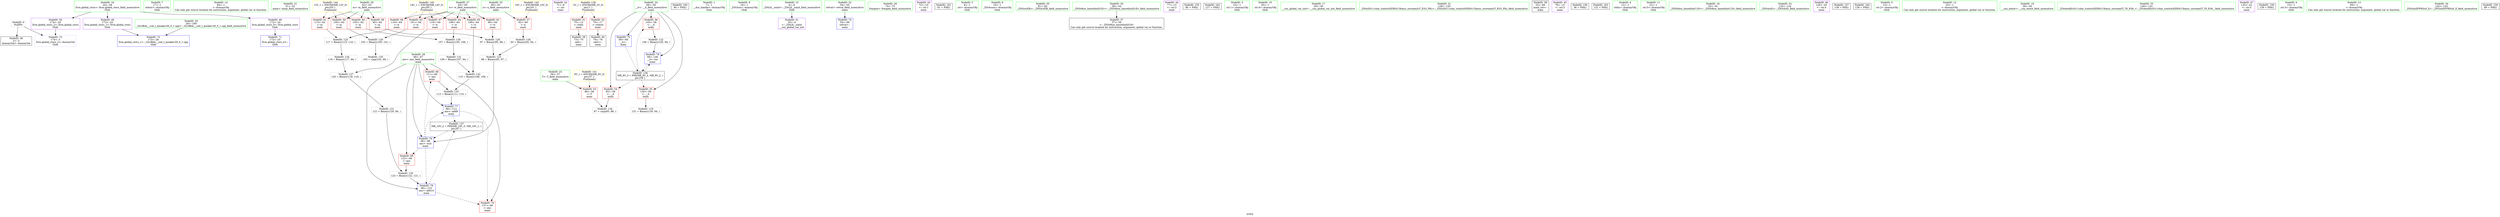 digraph "SVFG" {
	label="SVFG";

	Node0x55c2c11fcaf0 [shape=record,color=grey,label="{NodeID: 0\nNullPtr}"];
	Node0x55c2c11fcaf0 -> Node0x55c2c120fb10[style=solid];
	Node0x55c2c11fcaf0 -> Node0x55c2c1212a90[style=solid];
	Node0x55c2c120e320 [shape=record,color=green,label="{NodeID: 7\n17\<--1\nstdout\<--dummyObj\nGlob }"];
	Node0x55c2c120e750 [shape=record,color=green,label="{NodeID: 14\n94\<--1\n\<--dummyObj\nCan only get source location for instruction, argument, global var or function.}"];
	Node0x55c2c120ed60 [shape=record,color=green,label="{NodeID: 21\n51\<--52\nmain\<--main_field_insensitive\n}"];
	Node0x55c2c120f340 [shape=record,color=green,label="{NodeID: 28\n66\<--67\nans\<--ans_field_insensitive\nmain\n}"];
	Node0x55c2c120f340 -> Node0x55c2c1212620[style=solid];
	Node0x55c2c120f340 -> Node0x55c2c12126f0[style=solid];
	Node0x55c2c120f340 -> Node0x55c2c12127c0[style=solid];
	Node0x55c2c120f340 -> Node0x55c2c1212d30[style=solid];
	Node0x55c2c120f340 -> Node0x55c2c1212e00[style=solid];
	Node0x55c2c120f340 -> Node0x55c2c1212ed0[style=solid];
	Node0x55c2c120fa10 [shape=record,color=green,label="{NodeID: 35\n26\<--168\n_GLOBAL__sub_I_qwaker.00_0_1.cpp\<--_GLOBAL__sub_I_qwaker.00_0_1.cpp_field_insensitive\n}"];
	Node0x55c2c120fa10 -> Node0x55c2c1212990[style=solid];
	Node0x55c2c1215e90 [shape=record,color=grey,label="{NodeID: 125\n117 = Binary(115, 116, )\n}"];
	Node0x55c2c1215e90 -> Node0x55c2c1215d10[style=solid];
	Node0x55c2c1210050 [shape=record,color=purple,label="{NodeID: 42\n71\<--8\n\<--.str\nmain\n}"];
	Node0x55c2c1216910 [shape=record,color=grey,label="{NodeID: 132\n110 = Binary(108, 109, )\n}"];
	Node0x55c2c1216910 -> Node0x55c2c1216a90[style=solid];
	Node0x55c2c1211650 [shape=record,color=purple,label="{NodeID: 49\n173\<--24\nllvm.global_ctors_1\<--llvm.global_ctors\nGlob }"];
	Node0x55c2c1211650 -> Node0x55c2c1212990[style=solid];
	Node0x55c2c121c180 [shape=record,color=yellow,style=double,label="{NodeID: 139\n2V_1 = ENCHI(MR_2V_0)\npts\{1 \}\nFun[main]}"];
	Node0x55c2c121c180 -> Node0x55c2c1211850[style=dashed];
	Node0x55c2c121c180 -> Node0x55c2c1211920[style=dashed];
	Node0x55c2c1211c60 [shape=record,color=red,label="{NodeID: 56\n145\<--58\n\<--__it\nmain\n}"];
	Node0x55c2c1211c60 -> Node0x55c2c1215a10[style=solid];
	Node0x55c2c1212210 [shape=record,color=red,label="{NodeID: 63\n101\<--64\n\<--w\nmain\n}"];
	Node0x55c2c1212210 -> Node0x55c2c1216490[style=solid];
	Node0x55c2c12127c0 [shape=record,color=red,label="{NodeID: 70\n137\<--66\n\<--ans\nmain\n}"];
	Node0x55c2c1222ba0 [shape=record,color=black,label="{NodeID: 160\n90 = PHI()\n}"];
	Node0x55c2c1212e00 [shape=record,color=blue,label="{NodeID: 77\n66\<--112\nans\<--add9\nmain\n}"];
	Node0x55c2c1212e00 -> Node0x55c2c12127c0[style=dashed];
	Node0x55c2c1212e00 -> Node0x55c2c121b780[style=dashed];
	Node0x55c2c11fcc80 [shape=record,color=green,label="{NodeID: 1\n7\<--1\n__dso_handle\<--dummyObj\nGlob }"];
	Node0x55c2c120e3b0 [shape=record,color=green,label="{NodeID: 8\n18\<--1\n_ZSt3cin\<--dummyObj\nGlob }"];
	Node0x55c2c120e820 [shape=record,color=green,label="{NodeID: 15\n4\<--6\n_ZStL8__ioinit\<--_ZStL8__ioinit_field_insensitive\nGlob }"];
	Node0x55c2c120e820 -> Node0x55c2c120ff80[style=solid];
	Node0x55c2c120ee60 [shape=record,color=green,label="{NodeID: 22\n54\<--55\nretval\<--retval_field_insensitive\nmain\n}"];
	Node0x55c2c120ee60 -> Node0x55c2c1212b90[style=solid];
	Node0x55c2c120f410 [shape=record,color=green,label="{NodeID: 29\n74\<--75\nfreopen\<--freopen_field_insensitive\n}"];
	Node0x55c2c1215590 [shape=record,color=grey,label="{NodeID: 119\n131 = Binary(130, 94, )\n}"];
	Node0x55c2c120fb10 [shape=record,color=black,label="{NodeID: 36\n2\<--3\ndummyVal\<--dummyVal\n}"];
	Node0x55c2c1216010 [shape=record,color=grey,label="{NodeID: 126\n93 = Binary(92, 94, )\n}"];
	Node0x55c2c1216010 -> Node0x55c2c1215b90[style=solid];
	Node0x55c2c1210120 [shape=record,color=purple,label="{NodeID: 43\n72\<--10\n\<--.str.1\nmain\n}"];
	Node0x55c2c1216a90 [shape=record,color=grey,label="{NodeID: 133\n112 = Binary(111, 110, )\n}"];
	Node0x55c2c1216a90 -> Node0x55c2c1212e00[style=solid];
	Node0x55c2c1211750 [shape=record,color=purple,label="{NodeID: 50\n174\<--24\nllvm.global_ctors_2\<--llvm.global_ctors\nGlob }"];
	Node0x55c2c1211750 -> Node0x55c2c1212a90[style=solid];
	Node0x55c2c1211d30 [shape=record,color=red,label="{NodeID: 57\n92\<--60\n\<--n\nmain\n}"];
	Node0x55c2c1211d30 -> Node0x55c2c1216010[style=solid];
	Node0x55c2c12122e0 [shape=record,color=red,label="{NodeID: 64\n106\<--64\n\<--w\nmain\n}"];
	Node0x55c2c12122e0 -> Node0x55c2c1216610[style=solid];
	Node0x55c2c1212890 [shape=record,color=blue,label="{NodeID: 71\n172\<--25\nllvm.global_ctors_0\<--\nGlob }"];
	Node0x55c2c1222ca0 [shape=record,color=black,label="{NodeID: 161\n91 = PHI()\n}"];
	Node0x55c2c1212ed0 [shape=record,color=blue,label="{NodeID: 78\n66\<--123\nans\<--add14\nmain\n}"];
	Node0x55c2c1212ed0 -> Node0x55c2c12127c0[style=dashed];
	Node0x55c2c1212ed0 -> Node0x55c2c121b780[style=dashed];
	Node0x55c2c120d8a0 [shape=record,color=green,label="{NodeID: 2\n8\<--1\n.str\<--dummyObj\nGlob }"];
	Node0x55c2c120e440 [shape=record,color=green,label="{NodeID: 9\n19\<--1\n_ZSt4cout\<--dummyObj\nGlob }"];
	Node0x55c2c120e8f0 [shape=record,color=green,label="{NodeID: 16\n24\<--28\nllvm.global_ctors\<--llvm.global_ctors_field_insensitive\nGlob }"];
	Node0x55c2c120e8f0 -> Node0x55c2c1211550[style=solid];
	Node0x55c2c120e8f0 -> Node0x55c2c1211650[style=solid];
	Node0x55c2c120e8f0 -> Node0x55c2c1211750[style=solid];
	Node0x55c2c120ef30 [shape=record,color=green,label="{NodeID: 23\n56\<--57\nT\<--T_field_insensitive\nmain\n}"];
	Node0x55c2c120ef30 -> Node0x55c2c12119f0[style=solid];
	Node0x55c2c120f510 [shape=record,color=green,label="{NodeID: 30\n81\<--82\n_ZNSirsERi\<--_ZNSirsERi_field_insensitive\n}"];
	Node0x55c2c1215710 [shape=record,color=grey,label="{NodeID: 120\n123 = Binary(122, 121, )\n}"];
	Node0x55c2c1215710 -> Node0x55c2c1212ed0[style=solid];
	Node0x55c2c120fc10 [shape=record,color=black,label="{NodeID: 37\n37\<--38\n\<--_ZNSt8ios_base4InitD1Ev\nCan only get source location for instruction, argument, global var or function.}"];
	Node0x55c2c1216190 [shape=record,color=grey,label="{NodeID: 127\n120 = Binary(118, 119, )\n}"];
	Node0x55c2c1216190 -> Node0x55c2c1215890[style=solid];
	Node0x55c2c12101f0 [shape=record,color=purple,label="{NodeID: 44\n77\<--13\n\<--.str.2\nmain\n}"];
	Node0x55c2c1210d80 [shape=record,color=grey,label="{NodeID: 134\n87 = cmp(85, 86, )\n}"];
	Node0x55c2c1211850 [shape=record,color=red,label="{NodeID: 51\n70\<--12\n\<--stdin\nmain\n}"];
	Node0x55c2c1211850 -> Node0x55c2c120fde0[style=solid];
	Node0x55c2c121cd80 [shape=record,color=yellow,style=double,label="{NodeID: 141\n6V_1 = ENCHI(MR_6V_0)\npts\{57 \}\nFun[main]}"];
	Node0x55c2c121cd80 -> Node0x55c2c12119f0[style=dashed];
	Node0x55c2c1211e00 [shape=record,color=red,label="{NodeID: 58\n95\<--62\n\<--m\nmain\n}"];
	Node0x55c2c1211e00 -> Node0x55c2c1216310[style=solid];
	Node0x55c2c12123b0 [shape=record,color=red,label="{NodeID: 65\n109\<--64\n\<--w\nmain\n}"];
	Node0x55c2c12123b0 -> Node0x55c2c1216910[style=solid];
	Node0x55c2c1054730 [shape=record,color=black,label="{NodeID: 155\n80 = PHI()\n}"];
	Node0x55c2c1212990 [shape=record,color=blue,label="{NodeID: 72\n173\<--26\nllvm.global_ctors_1\<--_GLOBAL__sub_I_qwaker.00_0_1.cpp\nGlob }"];
	Node0x55c2c1222d70 [shape=record,color=black,label="{NodeID: 162\n127 = PHI()\n}"];
	Node0x55c2c1212fa0 [shape=record,color=blue,label="{NodeID: 79\n58\<--146\n__it\<--inc\nmain\n}"];
	Node0x55c2c1212fa0 -> Node0x55c2c121b280[style=dashed];
	Node0x55c2c120d930 [shape=record,color=green,label="{NodeID: 3\n10\<--1\n.str.1\<--dummyObj\nGlob }"];
	Node0x55c2c120e4d0 [shape=record,color=green,label="{NodeID: 10\n20\<--1\n.str.4\<--dummyObj\nGlob }"];
	Node0x55c2c120e9c0 [shape=record,color=green,label="{NodeID: 17\n29\<--30\n__cxx_global_var_init\<--__cxx_global_var_init_field_insensitive\n}"];
	Node0x55c2c120f000 [shape=record,color=green,label="{NodeID: 24\n58\<--59\n__it\<--__it_field_insensitive\nmain\n}"];
	Node0x55c2c120f000 -> Node0x55c2c1211ac0[style=solid];
	Node0x55c2c120f000 -> Node0x55c2c1211b90[style=solid];
	Node0x55c2c120f000 -> Node0x55c2c1211c60[style=solid];
	Node0x55c2c120f000 -> Node0x55c2c1212c60[style=solid];
	Node0x55c2c120f000 -> Node0x55c2c1212fa0[style=solid];
	Node0x55c2c120f610 [shape=record,color=green,label="{NodeID: 31\n128\<--129\n_ZStlsISt11char_traitsIcEERSt13basic_ostreamIcT_ES5_PKc\<--_ZStlsISt11char_traitsIcEERSt13basic_ostreamIcT_ES5_PKc_field_insensitive\n}"];
	Node0x55c2c1215890 [shape=record,color=grey,label="{NodeID: 121\n121 = Binary(120, 94, )\n}"];
	Node0x55c2c1215890 -> Node0x55c2c1215710[style=solid];
	Node0x55c2c120fd10 [shape=record,color=black,label="{NodeID: 38\n53\<--69\nmain_ret\<--\nmain\n}"];
	Node0x55c2c1216310 [shape=record,color=grey,label="{NodeID: 128\n97 = Binary(95, 96, )\n}"];
	Node0x55c2c1216310 -> Node0x55c2c1215b90[style=solid];
	Node0x55c2c12102c0 [shape=record,color=purple,label="{NodeID: 45\n78\<--15\n\<--.str.3\nmain\n}"];
	Node0x55c2c1210f00 [shape=record,color=grey,label="{NodeID: 135\n103 = cmp(102, 69, )\n}"];
	Node0x55c2c1211920 [shape=record,color=red,label="{NodeID: 52\n76\<--17\n\<--stdout\nmain\n}"];
	Node0x55c2c1211920 -> Node0x55c2c120feb0[style=solid];
	Node0x55c2c1211ed0 [shape=record,color=red,label="{NodeID: 59\n100\<--62\n\<--m\nmain\n}"];
	Node0x55c2c1211ed0 -> Node0x55c2c1216490[style=solid];
	Node0x55c2c1212480 [shape=record,color=red,label="{NodeID: 66\n116\<--64\n\<--w\nmain\n}"];
	Node0x55c2c1212480 -> Node0x55c2c1215e90[style=solid];
	Node0x55c2c1221db0 [shape=record,color=black,label="{NodeID: 156\n36 = PHI()\n}"];
	Node0x55c2c1212a90 [shape=record,color=blue, style = dotted,label="{NodeID: 73\n174\<--3\nllvm.global_ctors_2\<--dummyVal\nGlob }"];
	Node0x55c2c1222ea0 [shape=record,color=black,label="{NodeID: 163\n132 = PHI()\n}"];
	Node0x55c2c120d9c0 [shape=record,color=green,label="{NodeID: 4\n12\<--1\nstdin\<--dummyObj\nGlob }"];
	Node0x55c2c120e560 [shape=record,color=green,label="{NodeID: 11\n22\<--1\n.str.5\<--dummyObj\nGlob }"];
	Node0x55c2c120ea90 [shape=record,color=green,label="{NodeID: 18\n33\<--34\n_ZNSt8ios_base4InitC1Ev\<--_ZNSt8ios_base4InitC1Ev_field_insensitive\n}"];
	Node0x55c2c120f0d0 [shape=record,color=green,label="{NodeID: 25\n60\<--61\nn\<--n_field_insensitive\nmain\n}"];
	Node0x55c2c120f0d0 -> Node0x55c2c1211d30[style=solid];
	Node0x55c2c120f710 [shape=record,color=green,label="{NodeID: 32\n133\<--134\n_ZNSolsEi\<--_ZNSolsEi_field_insensitive\n}"];
	Node0x55c2c1215a10 [shape=record,color=grey,label="{NodeID: 122\n146 = Binary(145, 94, )\n}"];
	Node0x55c2c1215a10 -> Node0x55c2c1212fa0[style=solid];
	Node0x55c2c120fde0 [shape=record,color=black,label="{NodeID: 39\n73\<--70\ncall\<--\nmain\n}"];
	Node0x55c2c1216490 [shape=record,color=grey,label="{NodeID: 129\n102 = Binary(100, 101, )\n}"];
	Node0x55c2c1216490 -> Node0x55c2c1210f00[style=solid];
	Node0x55c2c1210390 [shape=record,color=purple,label="{NodeID: 46\n126\<--20\n\<--.str.4\nmain\n}"];
	Node0x55c2c121b280 [shape=record,color=black,label="{NodeID: 136\nMR_8V_3 = PHI(MR_8V_4, MR_8V_2, )\npts\{59 \}\n}"];
	Node0x55c2c121b280 -> Node0x55c2c1211ac0[style=dashed];
	Node0x55c2c121b280 -> Node0x55c2c1211b90[style=dashed];
	Node0x55c2c121b280 -> Node0x55c2c1211c60[style=dashed];
	Node0x55c2c121b280 -> Node0x55c2c1212fa0[style=dashed];
	Node0x55c2c12119f0 [shape=record,color=red,label="{NodeID: 53\n86\<--56\n\<--T\nmain\n}"];
	Node0x55c2c12119f0 -> Node0x55c2c1210d80[style=solid];
	Node0x55c2c121cf40 [shape=record,color=yellow,style=double,label="{NodeID: 143\n10V_1 = ENCHI(MR_10V_0)\npts\{61 \}\nFun[main]}"];
	Node0x55c2c121cf40 -> Node0x55c2c1211d30[style=dashed];
	Node0x55c2c1211fa0 [shape=record,color=red,label="{NodeID: 60\n105\<--62\n\<--m\nmain\n}"];
	Node0x55c2c1211fa0 -> Node0x55c2c1216610[style=solid];
	Node0x55c2c1212550 [shape=record,color=red,label="{NodeID: 67\n119\<--64\n\<--w\nmain\n}"];
	Node0x55c2c1212550 -> Node0x55c2c1216190[style=solid];
	Node0x55c2c1222840 [shape=record,color=black,label="{NodeID: 157\n138 = PHI()\n}"];
	Node0x55c2c1212b90 [shape=record,color=blue,label="{NodeID: 74\n54\<--69\nretval\<--\nmain\n}"];
	Node0x55c2c1222fa0 [shape=record,color=black,label="{NodeID: 164\n136 = PHI()\n}"];
	Node0x55c2c120da50 [shape=record,color=green,label="{NodeID: 5\n13\<--1\n.str.2\<--dummyObj\nGlob }"];
	Node0x55c2c120e5f0 [shape=record,color=green,label="{NodeID: 12\n25\<--1\n\<--dummyObj\nCan only get source location for instruction, argument, global var or function.}"];
	Node0x55c2c120eb60 [shape=record,color=green,label="{NodeID: 19\n39\<--40\n__cxa_atexit\<--__cxa_atexit_field_insensitive\n}"];
	Node0x55c2c120f1a0 [shape=record,color=green,label="{NodeID: 26\n62\<--63\nm\<--m_field_insensitive\nmain\n}"];
	Node0x55c2c120f1a0 -> Node0x55c2c1211e00[style=solid];
	Node0x55c2c120f1a0 -> Node0x55c2c1211ed0[style=solid];
	Node0x55c2c120f1a0 -> Node0x55c2c1211fa0[style=solid];
	Node0x55c2c120f1a0 -> Node0x55c2c1212070[style=solid];
	Node0x55c2c120f810 [shape=record,color=green,label="{NodeID: 33\n140\<--141\n_ZSt4endlIcSt11char_traitsIcEERSt13basic_ostreamIT_T0_ES6_\<--_ZSt4endlIcSt11char_traitsIcEERSt13basic_ostreamIT_T0_ES6__field_insensitive\n}"];
	Node0x55c2c1215b90 [shape=record,color=grey,label="{NodeID: 123\n98 = Binary(93, 97, )\n}"];
	Node0x55c2c1215b90 -> Node0x55c2c1212d30[style=solid];
	Node0x55c2c120feb0 [shape=record,color=black,label="{NodeID: 40\n79\<--76\ncall1\<--\nmain\n}"];
	Node0x55c2c1216610 [shape=record,color=grey,label="{NodeID: 130\n107 = Binary(105, 106, )\n}"];
	Node0x55c2c1216610 -> Node0x55c2c1216790[style=solid];
	Node0x55c2c1210460 [shape=record,color=purple,label="{NodeID: 47\n135\<--22\n\<--.str.5\nmain\n}"];
	Node0x55c2c121b780 [shape=record,color=black,label="{NodeID: 137\nMR_16V_2 = PHI(MR_16V_5, MR_16V_1, )\npts\{67 \}\n}"];
	Node0x55c2c121b780 -> Node0x55c2c1212d30[style=dashed];
	Node0x55c2c1211ac0 [shape=record,color=red,label="{NodeID: 54\n85\<--58\n\<--__it\nmain\n}"];
	Node0x55c2c1211ac0 -> Node0x55c2c1210d80[style=solid];
	Node0x55c2c121d020 [shape=record,color=yellow,style=double,label="{NodeID: 144\n12V_1 = ENCHI(MR_12V_0)\npts\{63 \}\nFun[main]}"];
	Node0x55c2c121d020 -> Node0x55c2c1211e00[style=dashed];
	Node0x55c2c121d020 -> Node0x55c2c1211ed0[style=dashed];
	Node0x55c2c121d020 -> Node0x55c2c1211fa0[style=dashed];
	Node0x55c2c121d020 -> Node0x55c2c1212070[style=dashed];
	Node0x55c2c1212070 [shape=record,color=red,label="{NodeID: 61\n115\<--62\n\<--m\nmain\n}"];
	Node0x55c2c1212070 -> Node0x55c2c1215e90[style=solid];
	Node0x55c2c1212620 [shape=record,color=red,label="{NodeID: 68\n111\<--66\n\<--ans\nmain\n}"];
	Node0x55c2c1212620 -> Node0x55c2c1216a90[style=solid];
	Node0x55c2c12229a0 [shape=record,color=black,label="{NodeID: 158\n139 = PHI()\n}"];
	Node0x55c2c1212c60 [shape=record,color=blue,label="{NodeID: 75\n58\<--69\n__it\<--\nmain\n}"];
	Node0x55c2c1212c60 -> Node0x55c2c121b280[style=dashed];
	Node0x55c2c120e290 [shape=record,color=green,label="{NodeID: 6\n15\<--1\n.str.3\<--dummyObj\nGlob }"];
	Node0x55c2c120e680 [shape=record,color=green,label="{NodeID: 13\n69\<--1\n\<--dummyObj\nCan only get source location for instruction, argument, global var or function.}"];
	Node0x55c2c120ec60 [shape=record,color=green,label="{NodeID: 20\n38\<--44\n_ZNSt8ios_base4InitD1Ev\<--_ZNSt8ios_base4InitD1Ev_field_insensitive\n}"];
	Node0x55c2c120ec60 -> Node0x55c2c120fc10[style=solid];
	Node0x55c2c120f270 [shape=record,color=green,label="{NodeID: 27\n64\<--65\nw\<--w_field_insensitive\nmain\n}"];
	Node0x55c2c120f270 -> Node0x55c2c1212140[style=solid];
	Node0x55c2c120f270 -> Node0x55c2c1212210[style=solid];
	Node0x55c2c120f270 -> Node0x55c2c12122e0[style=solid];
	Node0x55c2c120f270 -> Node0x55c2c12123b0[style=solid];
	Node0x55c2c120f270 -> Node0x55c2c1212480[style=solid];
	Node0x55c2c120f270 -> Node0x55c2c1212550[style=solid];
	Node0x55c2c120f910 [shape=record,color=green,label="{NodeID: 34\n142\<--143\n_ZNSolsEPFRSoS_E\<--_ZNSolsEPFRSoS_E_field_insensitive\n}"];
	Node0x55c2c1215d10 [shape=record,color=grey,label="{NodeID: 124\n118 = Binary(117, 94, )\n}"];
	Node0x55c2c1215d10 -> Node0x55c2c1216190[style=solid];
	Node0x55c2c120ff80 [shape=record,color=purple,label="{NodeID: 41\n35\<--4\n\<--_ZStL8__ioinit\n__cxx_global_var_init\n}"];
	Node0x55c2c1216790 [shape=record,color=grey,label="{NodeID: 131\n108 = Binary(107, 94, )\n}"];
	Node0x55c2c1216790 -> Node0x55c2c1216910[style=solid];
	Node0x55c2c1211550 [shape=record,color=purple,label="{NodeID: 48\n172\<--24\nllvm.global_ctors_0\<--llvm.global_ctors\nGlob }"];
	Node0x55c2c1211550 -> Node0x55c2c1212890[style=solid];
	Node0x55c2c1211b90 [shape=record,color=red,label="{NodeID: 55\n130\<--58\n\<--__it\nmain\n}"];
	Node0x55c2c1211b90 -> Node0x55c2c1215590[style=solid];
	Node0x55c2c121d100 [shape=record,color=yellow,style=double,label="{NodeID: 145\n14V_1 = ENCHI(MR_14V_0)\npts\{65 \}\nFun[main]}"];
	Node0x55c2c121d100 -> Node0x55c2c1212140[style=dashed];
	Node0x55c2c121d100 -> Node0x55c2c1212210[style=dashed];
	Node0x55c2c121d100 -> Node0x55c2c12122e0[style=dashed];
	Node0x55c2c121d100 -> Node0x55c2c12123b0[style=dashed];
	Node0x55c2c121d100 -> Node0x55c2c1212480[style=dashed];
	Node0x55c2c121d100 -> Node0x55c2c1212550[style=dashed];
	Node0x55c2c1212140 [shape=record,color=red,label="{NodeID: 62\n96\<--64\n\<--w\nmain\n}"];
	Node0x55c2c1212140 -> Node0x55c2c1216310[style=solid];
	Node0x55c2c12126f0 [shape=record,color=red,label="{NodeID: 69\n122\<--66\n\<--ans\nmain\n}"];
	Node0x55c2c12126f0 -> Node0x55c2c1215710[style=solid];
	Node0x55c2c1222a70 [shape=record,color=black,label="{NodeID: 159\n89 = PHI()\n}"];
	Node0x55c2c1212d30 [shape=record,color=blue,label="{NodeID: 76\n66\<--98\nans\<--mul\nmain\n}"];
	Node0x55c2c1212d30 -> Node0x55c2c1212620[style=dashed];
	Node0x55c2c1212d30 -> Node0x55c2c12126f0[style=dashed];
	Node0x55c2c1212d30 -> Node0x55c2c1212e00[style=dashed];
	Node0x55c2c1212d30 -> Node0x55c2c1212ed0[style=dashed];
}
